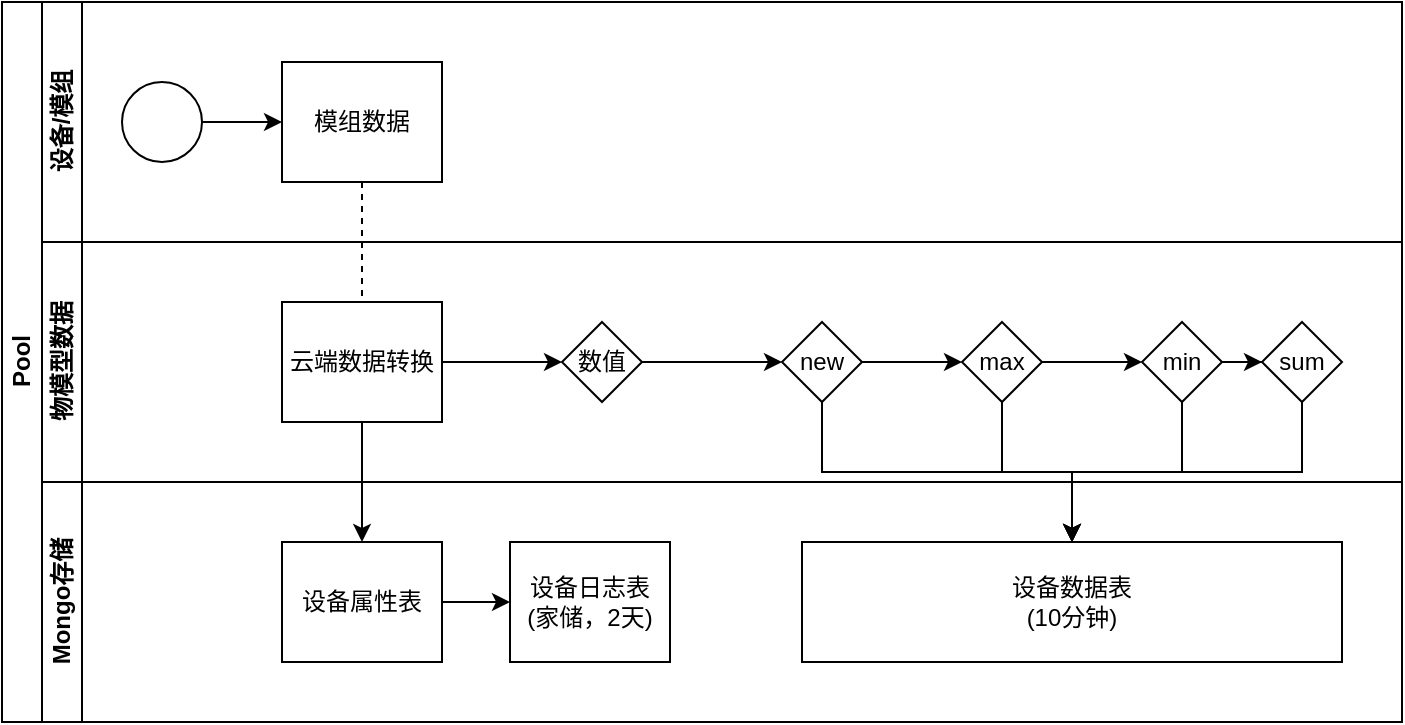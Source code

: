 <mxfile version="20.8.16" type="device"><diagram id="prtHgNgQTEPvFCAcTncT" name="Page-1"><mxGraphModel dx="2251" dy="1017" grid="1" gridSize="10" guides="1" tooltips="1" connect="1" arrows="1" fold="1" page="1" pageScale="1" pageWidth="827" pageHeight="1169" math="0" shadow="0"><root><mxCell id="0"/><mxCell id="1" parent="0"/><mxCell id="dNxyNK7c78bLwvsdeMH5-19" value="Pool" style="swimlane;html=1;childLayout=stackLayout;resizeParent=1;resizeParentMax=0;horizontal=0;startSize=20;horizontalStack=0;" parent="1" vertex="1"><mxGeometry x="-210" y="120" width="700" height="360" as="geometry"/></mxCell><mxCell id="dNxyNK7c78bLwvsdeMH5-27" value="" style="edgeStyle=orthogonalEdgeStyle;rounded=0;orthogonalLoop=1;jettySize=auto;html=1;dashed=1;endArrow=none;endFill=0;" parent="dNxyNK7c78bLwvsdeMH5-19" source="dNxyNK7c78bLwvsdeMH5-24" target="dNxyNK7c78bLwvsdeMH5-26" edge="1"><mxGeometry relative="1" as="geometry"/></mxCell><mxCell id="dNxyNK7c78bLwvsdeMH5-20" value="设备/模组" style="swimlane;html=1;startSize=20;horizontal=0;" parent="dNxyNK7c78bLwvsdeMH5-19" vertex="1"><mxGeometry x="20" width="680" height="120" as="geometry"/></mxCell><mxCell id="dNxyNK7c78bLwvsdeMH5-25" value="" style="edgeStyle=orthogonalEdgeStyle;rounded=0;orthogonalLoop=1;jettySize=auto;html=1;" parent="dNxyNK7c78bLwvsdeMH5-20" source="dNxyNK7c78bLwvsdeMH5-23" target="dNxyNK7c78bLwvsdeMH5-24" edge="1"><mxGeometry relative="1" as="geometry"/></mxCell><mxCell id="dNxyNK7c78bLwvsdeMH5-23" value="" style="ellipse;whiteSpace=wrap;html=1;" parent="dNxyNK7c78bLwvsdeMH5-20" vertex="1"><mxGeometry x="40" y="40" width="40" height="40" as="geometry"/></mxCell><mxCell id="dNxyNK7c78bLwvsdeMH5-24" value="模组数据" style="rounded=0;whiteSpace=wrap;html=1;fontFamily=Helvetica;fontSize=12;fontColor=#000000;align=center;" parent="dNxyNK7c78bLwvsdeMH5-20" vertex="1"><mxGeometry x="120" y="30" width="80" height="60" as="geometry"/></mxCell><mxCell id="dNxyNK7c78bLwvsdeMH5-21" value="物模型数据" style="swimlane;html=1;startSize=20;horizontal=0;" parent="dNxyNK7c78bLwvsdeMH5-19" vertex="1"><mxGeometry x="20" y="120" width="680" height="120" as="geometry"/></mxCell><mxCell id="dNxyNK7c78bLwvsdeMH5-29" value="" style="edgeStyle=orthogonalEdgeStyle;rounded=0;orthogonalLoop=1;jettySize=auto;html=1;endArrow=classic;endFill=1;" parent="dNxyNK7c78bLwvsdeMH5-21" source="dNxyNK7c78bLwvsdeMH5-26" target="dNxyNK7c78bLwvsdeMH5-28" edge="1"><mxGeometry relative="1" as="geometry"/></mxCell><mxCell id="dNxyNK7c78bLwvsdeMH5-26" value="云端数据转换" style="rounded=0;whiteSpace=wrap;html=1;fontFamily=Helvetica;fontSize=12;fontColor=#000000;align=center;" parent="dNxyNK7c78bLwvsdeMH5-21" vertex="1"><mxGeometry x="120" y="30" width="80" height="60" as="geometry"/></mxCell><mxCell id="VxeM_JTvykinkD_ZA4qS-10" value="" style="edgeStyle=orthogonalEdgeStyle;rounded=0;orthogonalLoop=1;jettySize=auto;html=1;" parent="dNxyNK7c78bLwvsdeMH5-21" source="dNxyNK7c78bLwvsdeMH5-28" target="dNxyNK7c78bLwvsdeMH5-36" edge="1"><mxGeometry relative="1" as="geometry"/></mxCell><mxCell id="dNxyNK7c78bLwvsdeMH5-28" value="数值" style="rhombus;whiteSpace=wrap;html=1;fontFamily=Helvetica;fontSize=12;fontColor=#000000;align=center;" parent="dNxyNK7c78bLwvsdeMH5-21" vertex="1"><mxGeometry x="260" y="40" width="40" height="40" as="geometry"/></mxCell><mxCell id="VxeM_JTvykinkD_ZA4qS-11" value="" style="edgeStyle=orthogonalEdgeStyle;rounded=0;orthogonalLoop=1;jettySize=auto;html=1;entryX=0;entryY=0.5;entryDx=0;entryDy=0;" parent="dNxyNK7c78bLwvsdeMH5-21" source="dNxyNK7c78bLwvsdeMH5-36" target="VxeM_JTvykinkD_ZA4qS-8" edge="1"><mxGeometry relative="1" as="geometry"/></mxCell><mxCell id="dNxyNK7c78bLwvsdeMH5-36" value="new" style="rhombus;whiteSpace=wrap;html=1;fontFamily=Helvetica;fontSize=12;fontColor=#000000;align=center;" parent="dNxyNK7c78bLwvsdeMH5-21" vertex="1"><mxGeometry x="370" y="40" width="40" height="40" as="geometry"/></mxCell><mxCell id="VxeM_JTvykinkD_ZA4qS-12" value="" style="edgeStyle=orthogonalEdgeStyle;rounded=0;orthogonalLoop=1;jettySize=auto;html=1;" parent="dNxyNK7c78bLwvsdeMH5-21" source="VxeM_JTvykinkD_ZA4qS-8" target="VxeM_JTvykinkD_ZA4qS-9" edge="1"><mxGeometry relative="1" as="geometry"/></mxCell><mxCell id="VxeM_JTvykinkD_ZA4qS-8" value="max" style="rhombus;whiteSpace=wrap;html=1;fontFamily=Helvetica;fontSize=12;fontColor=#000000;align=center;" parent="dNxyNK7c78bLwvsdeMH5-21" vertex="1"><mxGeometry x="460" y="40" width="40" height="40" as="geometry"/></mxCell><mxCell id="VxeM_JTvykinkD_ZA4qS-17" value="" style="edgeStyle=orthogonalEdgeStyle;rounded=0;orthogonalLoop=1;jettySize=auto;html=1;" parent="dNxyNK7c78bLwvsdeMH5-21" source="VxeM_JTvykinkD_ZA4qS-9" target="VxeM_JTvykinkD_ZA4qS-16" edge="1"><mxGeometry relative="1" as="geometry"/></mxCell><mxCell id="VxeM_JTvykinkD_ZA4qS-9" value="min" style="rhombus;whiteSpace=wrap;html=1;fontFamily=Helvetica;fontSize=12;fontColor=#000000;align=center;" parent="dNxyNK7c78bLwvsdeMH5-21" vertex="1"><mxGeometry x="550" y="40" width="40" height="40" as="geometry"/></mxCell><mxCell id="VxeM_JTvykinkD_ZA4qS-16" value="sum" style="rhombus;whiteSpace=wrap;html=1;fontFamily=Helvetica;fontSize=12;fontColor=#000000;align=center;" parent="dNxyNK7c78bLwvsdeMH5-21" vertex="1"><mxGeometry x="610" y="40" width="40" height="40" as="geometry"/></mxCell><mxCell id="dNxyNK7c78bLwvsdeMH5-22" value="Mongo存储" style="swimlane;html=1;startSize=20;horizontal=0;" parent="dNxyNK7c78bLwvsdeMH5-19" vertex="1"><mxGeometry x="20" y="240" width="680" height="120" as="geometry"/></mxCell><mxCell id="dNxyNK7c78bLwvsdeMH5-34" value="设备数据表&lt;br&gt;(10分钟)" style="rounded=0;whiteSpace=wrap;html=1;fontFamily=Helvetica;fontSize=12;fontColor=#000000;align=center;" parent="dNxyNK7c78bLwvsdeMH5-22" vertex="1"><mxGeometry x="380" y="30" width="270" height="60" as="geometry"/></mxCell><mxCell id="UZFlSWHS9o8gkk0BduLK-2" value="" style="edgeStyle=orthogonalEdgeStyle;rounded=0;orthogonalLoop=1;jettySize=auto;html=1;" parent="dNxyNK7c78bLwvsdeMH5-22" source="VxeM_JTvykinkD_ZA4qS-2" target="UZFlSWHS9o8gkk0BduLK-1" edge="1"><mxGeometry relative="1" as="geometry"/></mxCell><mxCell id="VxeM_JTvykinkD_ZA4qS-2" value="设备属性表" style="rounded=0;whiteSpace=wrap;html=1;fontFamily=Helvetica;fontSize=12;fontColor=#000000;align=center;" parent="dNxyNK7c78bLwvsdeMH5-22" vertex="1"><mxGeometry x="120" y="30" width="80" height="60" as="geometry"/></mxCell><mxCell id="UZFlSWHS9o8gkk0BduLK-1" value="设备日志表&lt;br&gt;(家储，2天)" style="rounded=0;whiteSpace=wrap;html=1;fontFamily=Helvetica;fontSize=12;fontColor=#000000;align=center;" parent="dNxyNK7c78bLwvsdeMH5-22" vertex="1"><mxGeometry x="234" y="30" width="80" height="60" as="geometry"/></mxCell><mxCell id="VxeM_JTvykinkD_ZA4qS-3" value="" style="edgeStyle=orthogonalEdgeStyle;rounded=0;orthogonalLoop=1;jettySize=auto;html=1;entryX=0.5;entryY=0;entryDx=0;entryDy=0;" parent="dNxyNK7c78bLwvsdeMH5-19" source="dNxyNK7c78bLwvsdeMH5-26" target="VxeM_JTvykinkD_ZA4qS-2" edge="1"><mxGeometry relative="1" as="geometry"/></mxCell><mxCell id="VxeM_JTvykinkD_ZA4qS-13" value="" style="edgeStyle=orthogonalEdgeStyle;rounded=0;orthogonalLoop=1;jettySize=auto;html=1;" parent="dNxyNK7c78bLwvsdeMH5-19" source="dNxyNK7c78bLwvsdeMH5-36" target="dNxyNK7c78bLwvsdeMH5-34" edge="1"><mxGeometry relative="1" as="geometry"/></mxCell><mxCell id="VxeM_JTvykinkD_ZA4qS-14" value="" style="edgeStyle=orthogonalEdgeStyle;rounded=0;orthogonalLoop=1;jettySize=auto;html=1;" parent="dNxyNK7c78bLwvsdeMH5-19" source="VxeM_JTvykinkD_ZA4qS-8" target="dNxyNK7c78bLwvsdeMH5-34" edge="1"><mxGeometry relative="1" as="geometry"/></mxCell><mxCell id="VxeM_JTvykinkD_ZA4qS-15" value="" style="edgeStyle=orthogonalEdgeStyle;rounded=0;orthogonalLoop=1;jettySize=auto;html=1;" parent="dNxyNK7c78bLwvsdeMH5-19" source="VxeM_JTvykinkD_ZA4qS-9" target="dNxyNK7c78bLwvsdeMH5-34" edge="1"><mxGeometry relative="1" as="geometry"/></mxCell><mxCell id="VxeM_JTvykinkD_ZA4qS-18" value="" style="edgeStyle=orthogonalEdgeStyle;rounded=0;orthogonalLoop=1;jettySize=auto;html=1;" parent="dNxyNK7c78bLwvsdeMH5-19" source="VxeM_JTvykinkD_ZA4qS-16" target="dNxyNK7c78bLwvsdeMH5-34" edge="1"><mxGeometry relative="1" as="geometry"/></mxCell></root></mxGraphModel></diagram></mxfile>